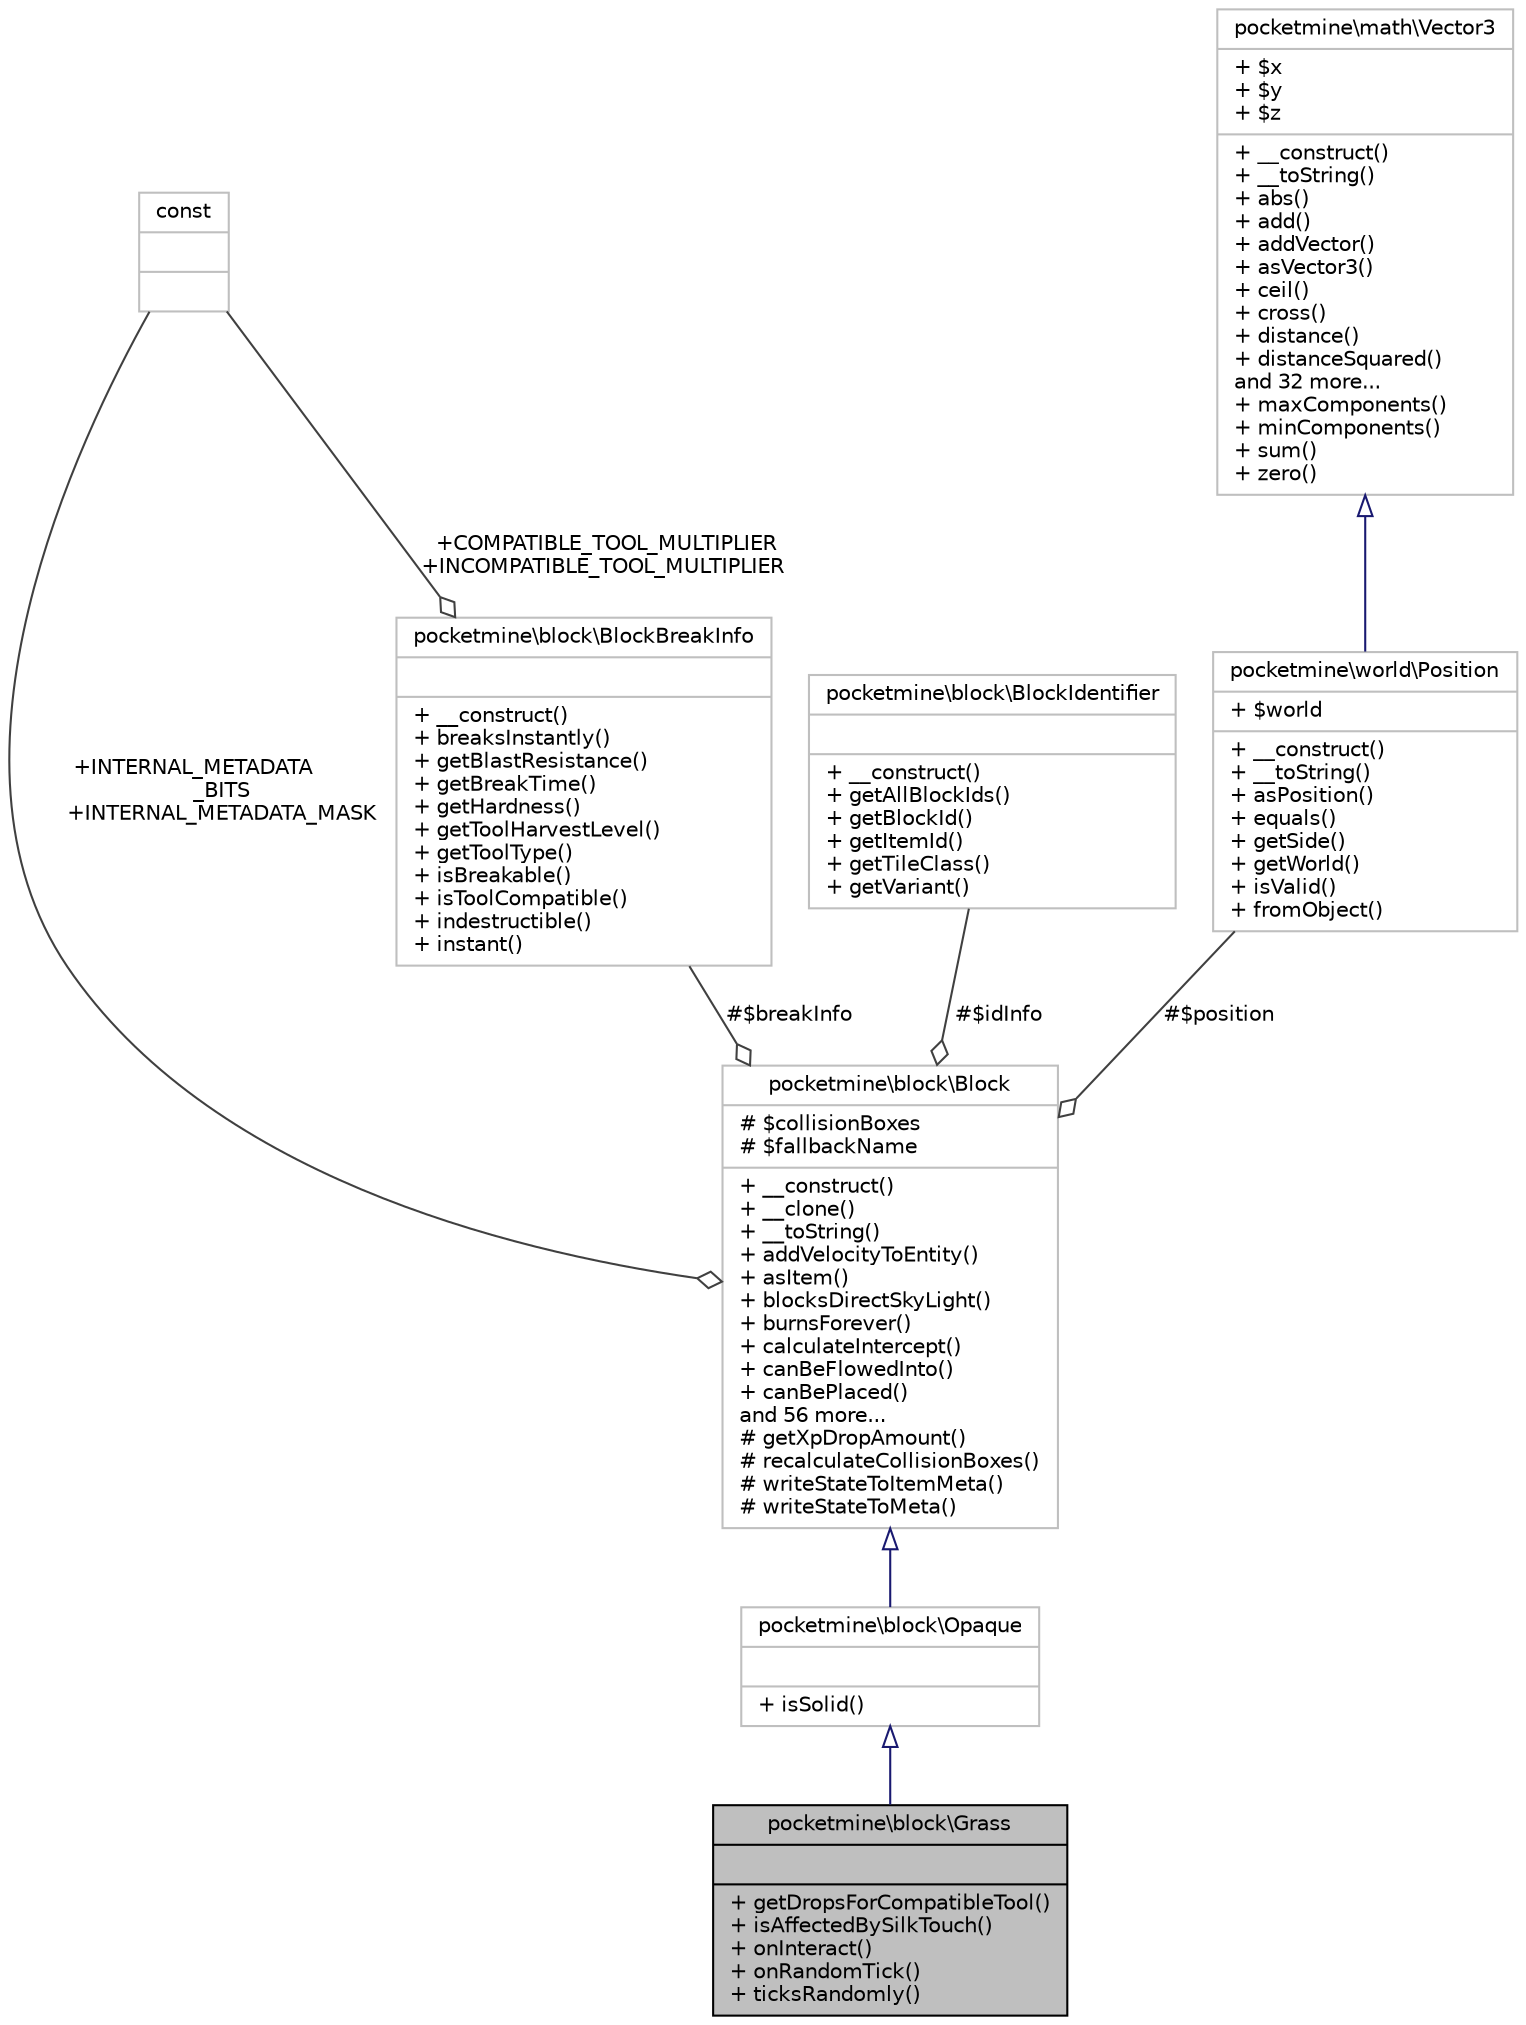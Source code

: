digraph "pocketmine\block\Grass"
{
 // INTERACTIVE_SVG=YES
 // LATEX_PDF_SIZE
  edge [fontname="Helvetica",fontsize="10",labelfontname="Helvetica",labelfontsize="10"];
  node [fontname="Helvetica",fontsize="10",shape=record];
  Node1 [label="{pocketmine\\block\\Grass\n||+ getDropsForCompatibleTool()\l+ isAffectedBySilkTouch()\l+ onInteract()\l+ onRandomTick()\l+ ticksRandomly()\l}",height=0.2,width=0.4,color="black", fillcolor="grey75", style="filled", fontcolor="black",tooltip=" "];
  Node2 -> Node1 [dir="back",color="midnightblue",fontsize="10",style="solid",arrowtail="onormal",fontname="Helvetica"];
  Node2 [label="{pocketmine\\block\\Opaque\n||+ isSolid()\l}",height=0.2,width=0.4,color="grey75", fillcolor="white", style="filled",URL="$db/dc5/classpocketmine_1_1block_1_1_opaque.html",tooltip=" "];
  Node3 -> Node2 [dir="back",color="midnightblue",fontsize="10",style="solid",arrowtail="onormal",fontname="Helvetica"];
  Node3 [label="{pocketmine\\block\\Block\n|# $collisionBoxes\l# $fallbackName\l|+ __construct()\l+ __clone()\l+ __toString()\l+ addVelocityToEntity()\l+ asItem()\l+ blocksDirectSkyLight()\l+ burnsForever()\l+ calculateIntercept()\l+ canBeFlowedInto()\l+ canBePlaced()\land 56 more...\l# getXpDropAmount()\l# recalculateCollisionBoxes()\l# writeStateToItemMeta()\l# writeStateToMeta()\l}",height=0.2,width=0.4,color="grey75", fillcolor="white", style="filled",URL="$d7/d27/classpocketmine_1_1block_1_1_block.html",tooltip=" "];
  Node4 -> Node3 [color="grey25",fontsize="10",style="solid",label=" +INTERNAL_METADATA\l_BITS\n+INTERNAL_METADATA_MASK" ,arrowhead="odiamond",fontname="Helvetica"];
  Node4 [label="{const\n||}",height=0.2,width=0.4,color="grey75", fillcolor="white", style="filled",tooltip=" "];
  Node5 -> Node3 [color="grey25",fontsize="10",style="solid",label=" #$idInfo" ,arrowhead="odiamond",fontname="Helvetica"];
  Node5 [label="{pocketmine\\block\\BlockIdentifier\n||+ __construct()\l+ getAllBlockIds()\l+ getBlockId()\l+ getItemId()\l+ getTileClass()\l+ getVariant()\l}",height=0.2,width=0.4,color="grey75", fillcolor="white", style="filled",URL="$dd/d18/classpocketmine_1_1block_1_1_block_identifier.html",tooltip=" "];
  Node6 -> Node3 [color="grey25",fontsize="10",style="solid",label=" #$breakInfo" ,arrowhead="odiamond",fontname="Helvetica"];
  Node6 [label="{pocketmine\\block\\BlockBreakInfo\n||+ __construct()\l+ breaksInstantly()\l+ getBlastResistance()\l+ getBreakTime()\l+ getHardness()\l+ getToolHarvestLevel()\l+ getToolType()\l+ isBreakable()\l+ isToolCompatible()\l+ indestructible()\l+ instant()\l}",height=0.2,width=0.4,color="grey75", fillcolor="white", style="filled",URL="$d3/d10/classpocketmine_1_1block_1_1_block_break_info.html",tooltip=" "];
  Node4 -> Node6 [color="grey25",fontsize="10",style="solid",label=" +COMPATIBLE_TOOL_MULTIPLIER\n+INCOMPATIBLE_TOOL_MULTIPLIER" ,arrowhead="odiamond",fontname="Helvetica"];
  Node7 -> Node3 [color="grey25",fontsize="10",style="solid",label=" #$position" ,arrowhead="odiamond",fontname="Helvetica"];
  Node7 [label="{pocketmine\\world\\Position\n|+ $world\l|+ __construct()\l+ __toString()\l+ asPosition()\l+ equals()\l+ getSide()\l+ getWorld()\l+ isValid()\l+ fromObject()\l}",height=0.2,width=0.4,color="grey75", fillcolor="white", style="filled",URL="$d5/dd2/classpocketmine_1_1world_1_1_position.html",tooltip=" "];
  Node8 -> Node7 [dir="back",color="midnightblue",fontsize="10",style="solid",arrowtail="onormal",fontname="Helvetica"];
  Node8 [label="{pocketmine\\math\\Vector3\n|+ $x\l+ $y\l+ $z\l|+ __construct()\l+ __toString()\l+ abs()\l+ add()\l+ addVector()\l+ asVector3()\l+ ceil()\l+ cross()\l+ distance()\l+ distanceSquared()\land 32 more...\l+ maxComponents()\l+ minComponents()\l+ sum()\l+ zero()\l}",height=0.2,width=0.4,color="grey75", fillcolor="white", style="filled",URL="$d2/d90/classpocketmine_1_1math_1_1_vector3.html",tooltip=" "];
}
